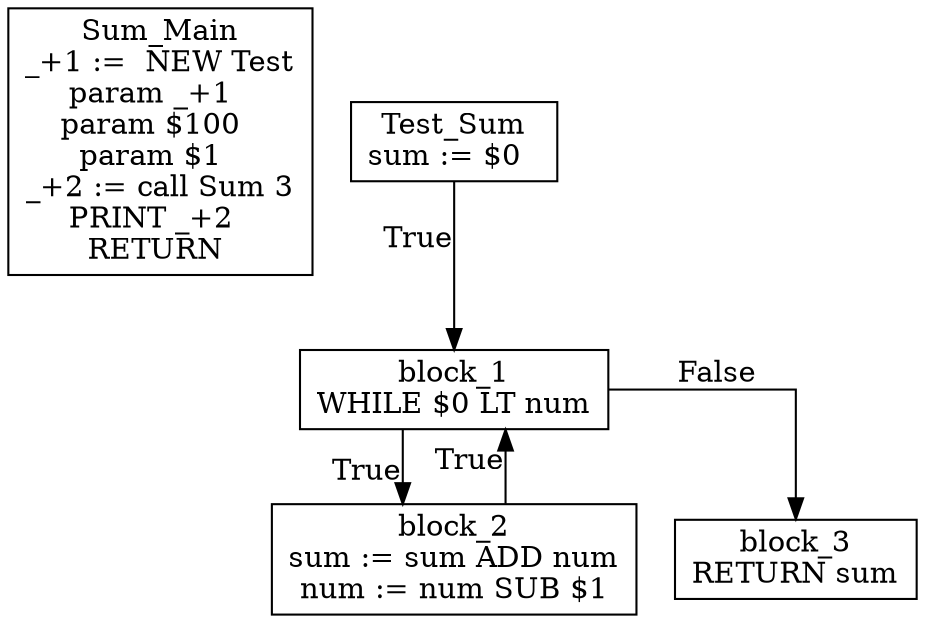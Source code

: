 digraph {
  graph [splines=ortho]
  node [shape=box]
  Sum_Main [label="Sum_Main\n_+1 :=  NEW Test\nparam _+1  \nparam $100  \nparam $1  \n_+2 := call Sum 3\nPRINT _+2  \nRETURN \n"];
  Test_Sum [label="Test_Sum\nsum := $0  \n"];
  Test_Sum -> block_1[xlabel="True"];
  block_1 [label="block_1\nWHILE $0 LT num\n"];
  block_1 -> block_2[xlabel="True"];
  block_2 [label="block_2\nsum := sum ADD num\nnum := num SUB $1\n"];
  block_2 -> block_1[xlabel="True"];
  block_1 -> block_3[xlabel="False"];
  block_3 [label="block_3\nRETURN sum\n"];
}